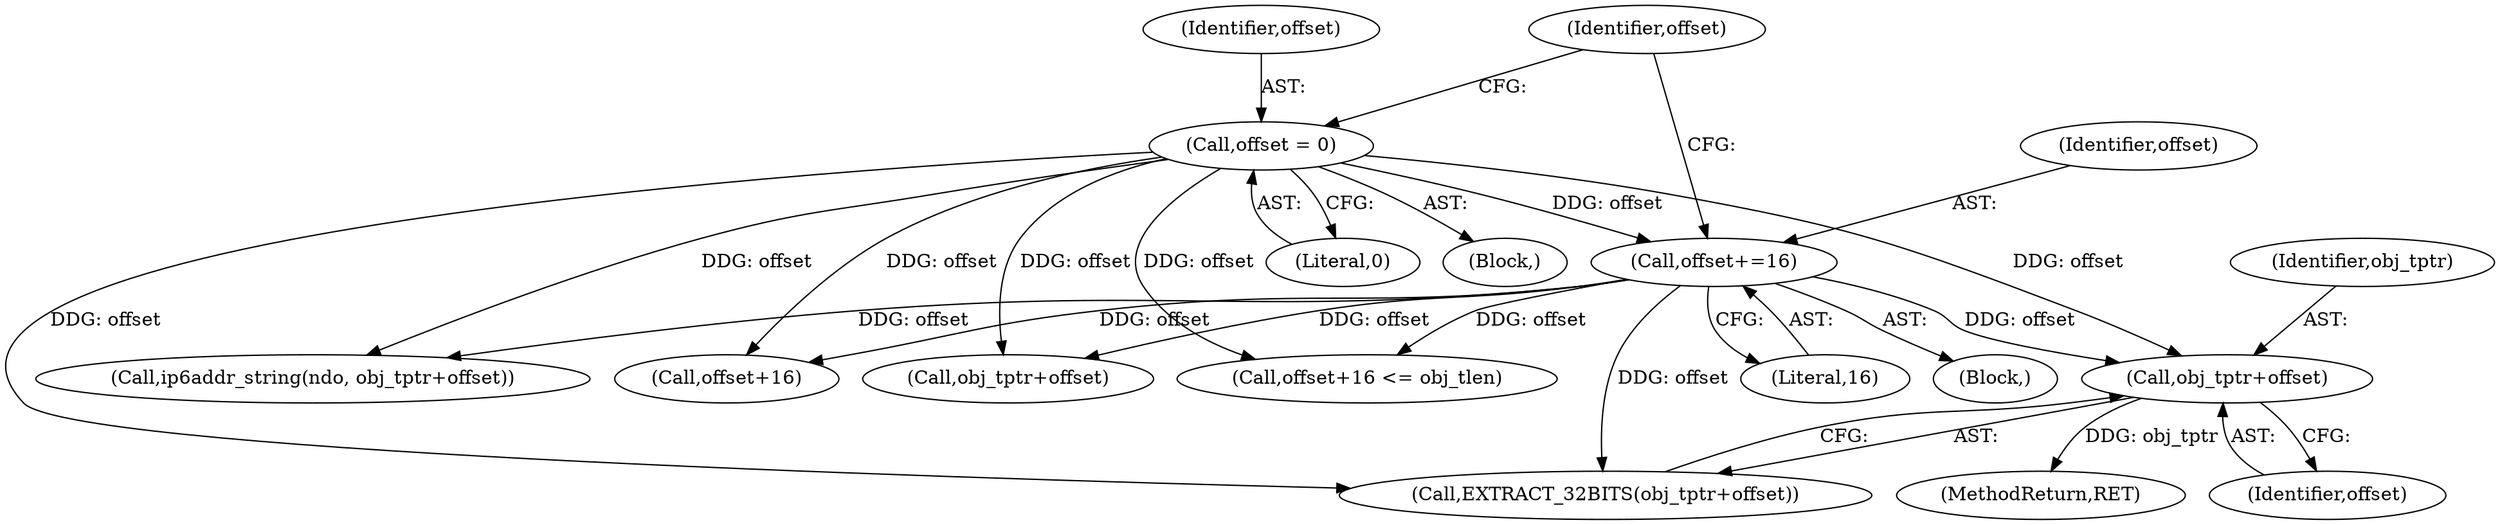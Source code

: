 digraph "0_tcpdump_a25211918f2e790c67d859d20ccf8dbb81da1598@pointer" {
"1001532" [label="(Call,obj_tptr+offset)"];
"1001510" [label="(Call,offset = 0)"];
"1001535" [label="(Call,offset+=16)"];
"1001512" [label="(Literal,0)"];
"1001532" [label="(Call,obj_tptr+offset)"];
"1001514" [label="(Call,offset+16 <= obj_tlen)"];
"1001536" [label="(Identifier,offset)"];
"1001531" [label="(Call,EXTRACT_32BITS(obj_tptr+offset))"];
"1001535" [label="(Call,offset+=16)"];
"1001533" [label="(Identifier,obj_tptr)"];
"1001528" [label="(Call,obj_tptr+offset)"];
"1001519" [label="(Block,)"];
"1001537" [label="(Literal,16)"];
"1001515" [label="(Call,offset+16)"];
"1001534" [label="(Identifier,offset)"];
"1001511" [label="(Identifier,offset)"];
"1001478" [label="(Block,)"];
"1001913" [label="(MethodReturn,RET)"];
"1001526" [label="(Call,ip6addr_string(ndo, obj_tptr+offset))"];
"1001516" [label="(Identifier,offset)"];
"1001510" [label="(Call,offset = 0)"];
"1001532" -> "1001531"  [label="AST: "];
"1001532" -> "1001534"  [label="CFG: "];
"1001533" -> "1001532"  [label="AST: "];
"1001534" -> "1001532"  [label="AST: "];
"1001531" -> "1001532"  [label="CFG: "];
"1001532" -> "1001913"  [label="DDG: obj_tptr"];
"1001510" -> "1001532"  [label="DDG: offset"];
"1001535" -> "1001532"  [label="DDG: offset"];
"1001510" -> "1001478"  [label="AST: "];
"1001510" -> "1001512"  [label="CFG: "];
"1001511" -> "1001510"  [label="AST: "];
"1001512" -> "1001510"  [label="AST: "];
"1001516" -> "1001510"  [label="CFG: "];
"1001510" -> "1001514"  [label="DDG: offset"];
"1001510" -> "1001515"  [label="DDG: offset"];
"1001510" -> "1001526"  [label="DDG: offset"];
"1001510" -> "1001528"  [label="DDG: offset"];
"1001510" -> "1001531"  [label="DDG: offset"];
"1001510" -> "1001535"  [label="DDG: offset"];
"1001535" -> "1001519"  [label="AST: "];
"1001535" -> "1001537"  [label="CFG: "];
"1001536" -> "1001535"  [label="AST: "];
"1001537" -> "1001535"  [label="AST: "];
"1001516" -> "1001535"  [label="CFG: "];
"1001535" -> "1001514"  [label="DDG: offset"];
"1001535" -> "1001515"  [label="DDG: offset"];
"1001535" -> "1001526"  [label="DDG: offset"];
"1001535" -> "1001528"  [label="DDG: offset"];
"1001535" -> "1001531"  [label="DDG: offset"];
}
